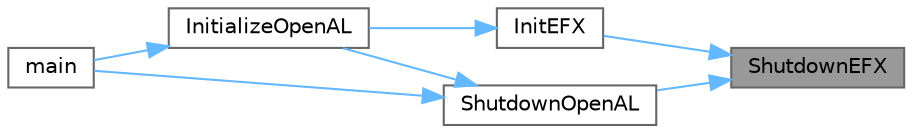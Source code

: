 digraph "ShutdownEFX"
{
 // LATEX_PDF_SIZE
  bgcolor="transparent";
  edge [fontname=Helvetica,fontsize=10,labelfontname=Helvetica,labelfontsize=10];
  node [fontname=Helvetica,fontsize=10,shape=box,height=0.2,width=0.4];
  rankdir="RL";
  Node1 [id="Node000001",label="ShutdownEFX",height=0.2,width=0.4,color="gray40", fillcolor="grey60", style="filled", fontcolor="black",tooltip=" "];
  Node1 -> Node2 [id="edge1_Node000001_Node000002",dir="back",color="steelblue1",style="solid",tooltip=" "];
  Node2 [id="Node000002",label="InitEFX",height=0.2,width=0.4,color="grey40", fillcolor="white", style="filled",URL="$_a_l_output_8cpp.html#a0b16e54ca0f3de27a9732ae391e793bb",tooltip=" "];
  Node2 -> Node3 [id="edge2_Node000002_Node000003",dir="back",color="steelblue1",style="solid",tooltip=" "];
  Node3 [id="Node000003",label="InitializeOpenAL",height=0.2,width=0.4,color="grey40", fillcolor="white", style="filled",URL="$_a_l_output_8cpp.html#a4940ccc3c84c118228759a0dcefc4362",tooltip=" "];
  Node3 -> Node4 [id="edge3_Node000003_Node000004",dir="back",color="steelblue1",style="solid",tooltip=" "];
  Node4 [id="Node000004",label="main",height=0.2,width=0.4,color="grey40", fillcolor="white", style="filled",URL="$main_8cpp.html#acdef7a1fd863a6d3770c1268cb06add3",tooltip=" "];
  Node1 -> Node5 [id="edge4_Node000001_Node000005",dir="back",color="steelblue1",style="solid",tooltip=" "];
  Node5 [id="Node000005",label="ShutdownOpenAL",height=0.2,width=0.4,color="grey40", fillcolor="white", style="filled",URL="$_a_l_output_8cpp.html#a6c3192ae80b5b6e78a116bc7fa3384e2",tooltip=" "];
  Node5 -> Node3 [id="edge5_Node000005_Node000003",dir="back",color="steelblue1",style="solid",tooltip=" "];
  Node5 -> Node4 [id="edge6_Node000005_Node000004",dir="back",color="steelblue1",style="solid",tooltip=" "];
}

